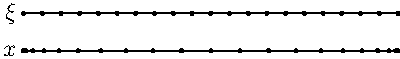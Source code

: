 size(200,0);

real xmin = 0.0;
real xmax = 1.0;
real y    = 0.1;
pen axis  = linewidth(0.8);

int ni = 21;
real dx = (xmax-xmin)/(ni-1);

draw((xmin,0)--(xmax,0));
draw((xmin,y)--(xmax,y));
for(int i=0; i<ni; ++i)
{
   real xi = i*dx;
   dot((xi,y),linewidth(2));
   real x = 0.5*(1 - cos(pi*xi));
   dot((x,0),linewidth(2));
}

label("$x$", (xmin,0), W);
label("$\xi$", (xmin,y), W);
